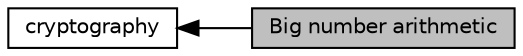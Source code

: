 digraph "Big number arithmetic"
{
  edge [fontname="Helvetica",fontsize="10",labelfontname="Helvetica",labelfontsize="10"];
  node [fontname="Helvetica",fontsize="10",shape=box];
  rankdir=LR;
  Node2 [label="cryptography",height=0.2,width=0.4,color="black", fillcolor="white", style="filled",URL="$d5/dfc/group__crypto.html",tooltip="Depends on general utilities and either OpenSSL or Intel ippcp."];
  Node1 [label="Big number arithmetic",height=0.2,width=0.4,color="black", fillcolor="grey75", style="filled", fontcolor="black",tooltip="Defines an arbitrary length big number for use in cryptographic applications."];
  Node2->Node1 [shape=plaintext, dir="back", style="solid"];
}
